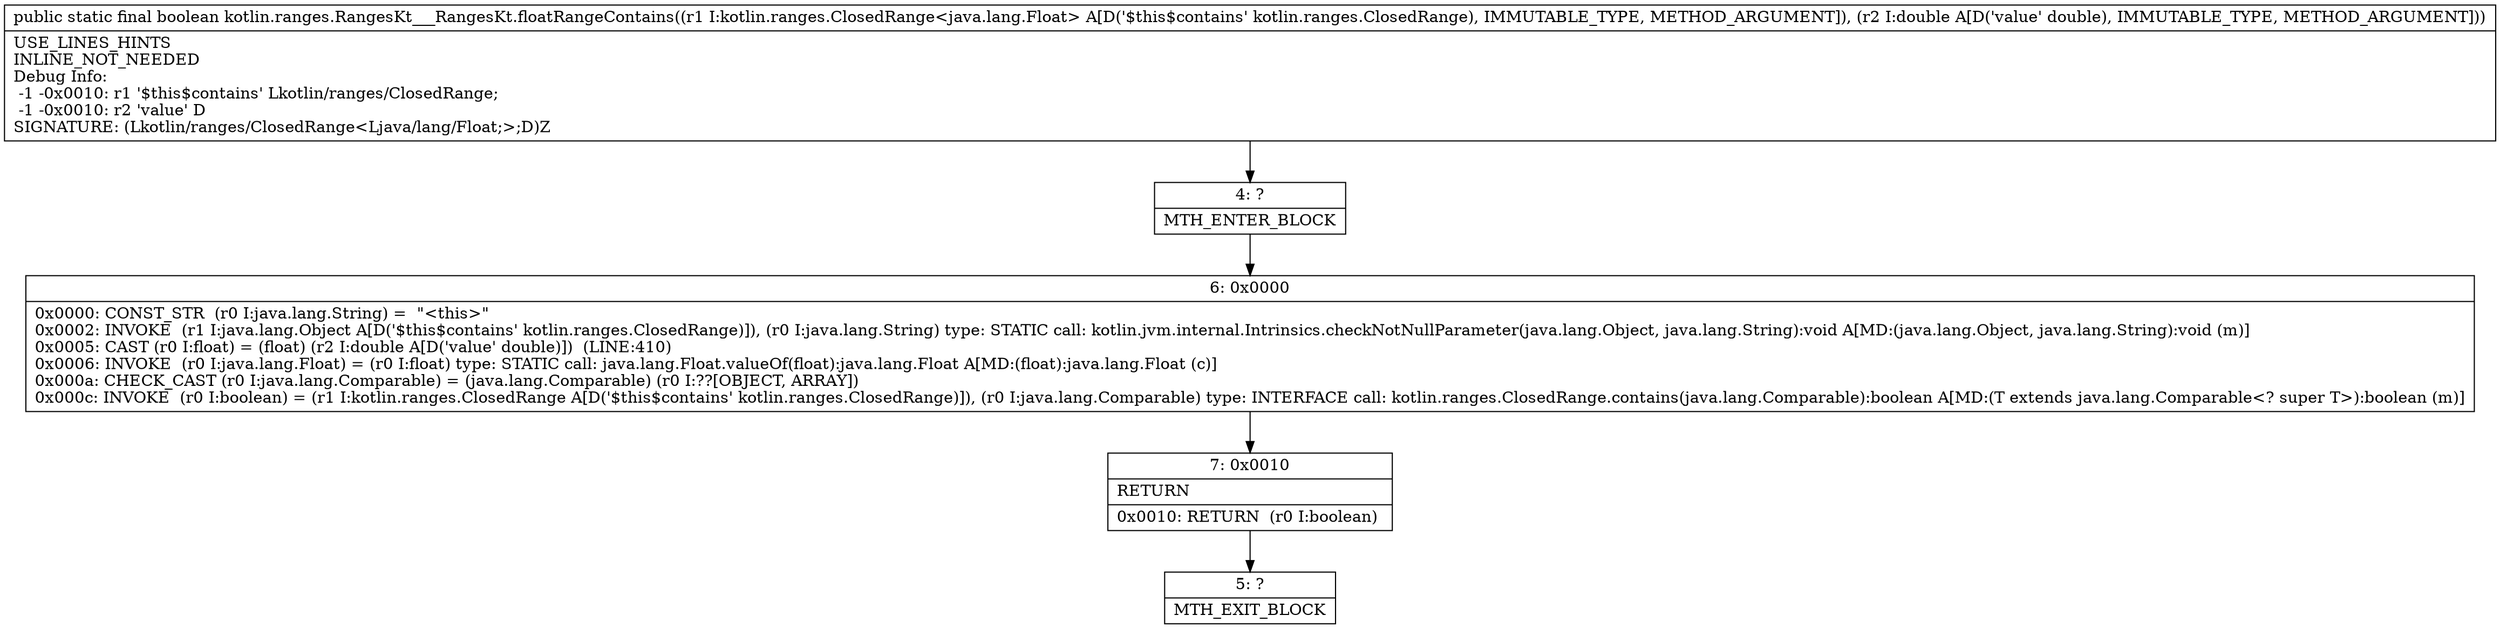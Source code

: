 digraph "CFG forkotlin.ranges.RangesKt___RangesKt.floatRangeContains(Lkotlin\/ranges\/ClosedRange;D)Z" {
Node_4 [shape=record,label="{4\:\ ?|MTH_ENTER_BLOCK\l}"];
Node_6 [shape=record,label="{6\:\ 0x0000|0x0000: CONST_STR  (r0 I:java.lang.String) =  \"\<this\>\" \l0x0002: INVOKE  (r1 I:java.lang.Object A[D('$this$contains' kotlin.ranges.ClosedRange)]), (r0 I:java.lang.String) type: STATIC call: kotlin.jvm.internal.Intrinsics.checkNotNullParameter(java.lang.Object, java.lang.String):void A[MD:(java.lang.Object, java.lang.String):void (m)]\l0x0005: CAST (r0 I:float) = (float) (r2 I:double A[D('value' double)])  (LINE:410)\l0x0006: INVOKE  (r0 I:java.lang.Float) = (r0 I:float) type: STATIC call: java.lang.Float.valueOf(float):java.lang.Float A[MD:(float):java.lang.Float (c)]\l0x000a: CHECK_CAST (r0 I:java.lang.Comparable) = (java.lang.Comparable) (r0 I:??[OBJECT, ARRAY]) \l0x000c: INVOKE  (r0 I:boolean) = (r1 I:kotlin.ranges.ClosedRange A[D('$this$contains' kotlin.ranges.ClosedRange)]), (r0 I:java.lang.Comparable) type: INTERFACE call: kotlin.ranges.ClosedRange.contains(java.lang.Comparable):boolean A[MD:(T extends java.lang.Comparable\<? super T\>):boolean (m)]\l}"];
Node_7 [shape=record,label="{7\:\ 0x0010|RETURN\l|0x0010: RETURN  (r0 I:boolean) \l}"];
Node_5 [shape=record,label="{5\:\ ?|MTH_EXIT_BLOCK\l}"];
MethodNode[shape=record,label="{public static final boolean kotlin.ranges.RangesKt___RangesKt.floatRangeContains((r1 I:kotlin.ranges.ClosedRange\<java.lang.Float\> A[D('$this$contains' kotlin.ranges.ClosedRange), IMMUTABLE_TYPE, METHOD_ARGUMENT]), (r2 I:double A[D('value' double), IMMUTABLE_TYPE, METHOD_ARGUMENT]))  | USE_LINES_HINTS\lINLINE_NOT_NEEDED\lDebug Info:\l  \-1 \-0x0010: r1 '$this$contains' Lkotlin\/ranges\/ClosedRange;\l  \-1 \-0x0010: r2 'value' D\lSIGNATURE: (Lkotlin\/ranges\/ClosedRange\<Ljava\/lang\/Float;\>;D)Z\l}"];
MethodNode -> Node_4;Node_4 -> Node_6;
Node_6 -> Node_7;
Node_7 -> Node_5;
}


